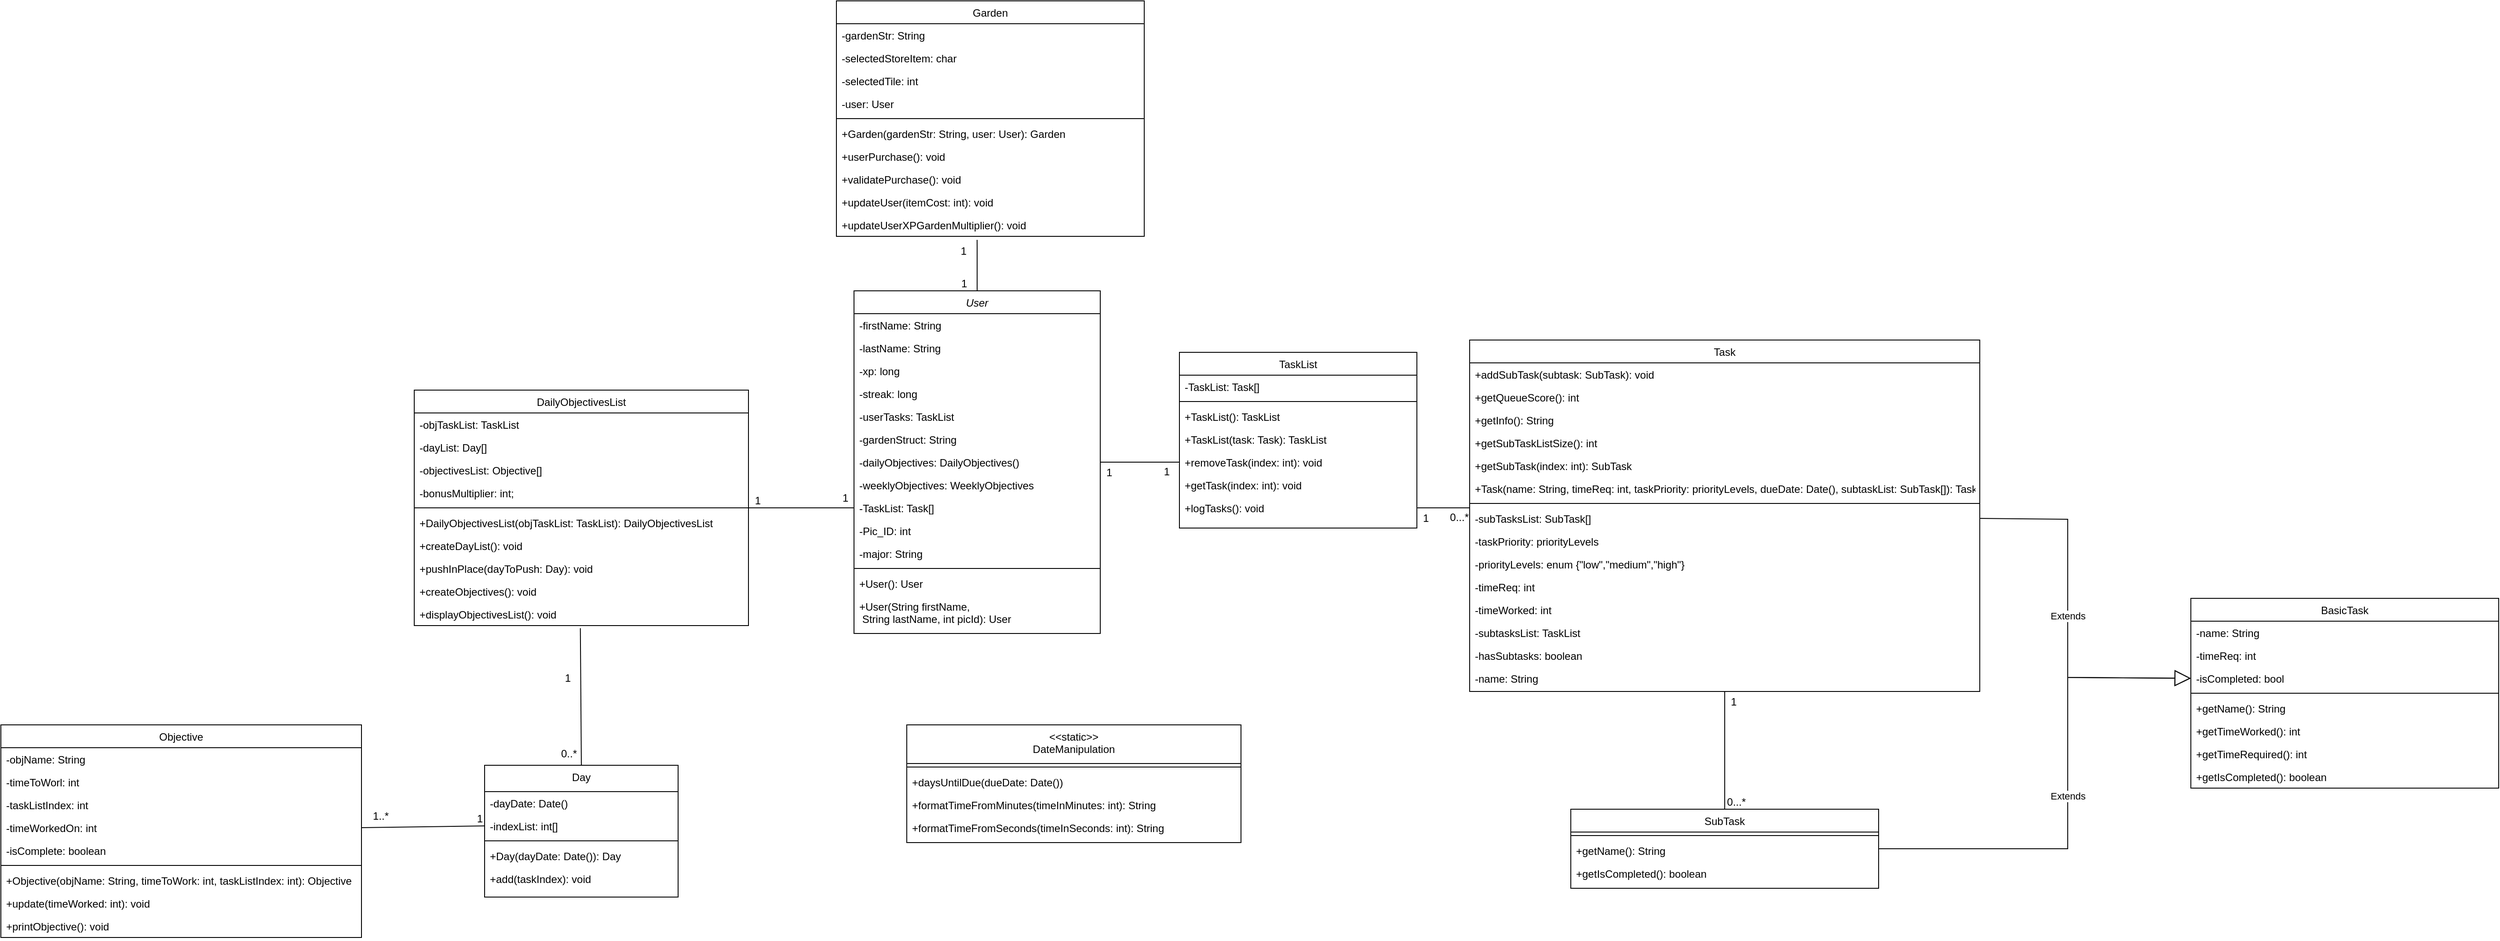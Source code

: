 <mxfile version="24.0.0" type="device">
  <diagram id="C5RBs43oDa-KdzZeNtuy" name="Page-1">
    <mxGraphModel dx="2634" dy="1180" grid="1" gridSize="10" guides="1" tooltips="1" connect="1" arrows="1" fold="1" page="0" pageScale="1" pageWidth="827" pageHeight="1169" math="0" shadow="0">
      <root>
        <mxCell id="WIyWlLk6GJQsqaUBKTNV-0" />
        <mxCell id="WIyWlLk6GJQsqaUBKTNV-1" parent="WIyWlLk6GJQsqaUBKTNV-0" />
        <mxCell id="zkfFHV4jXpPFQw0GAbJ--0" value="User" style="swimlane;fontStyle=2;align=center;verticalAlign=top;childLayout=stackLayout;horizontal=1;startSize=26;horizontalStack=0;resizeParent=1;resizeLast=0;collapsible=1;marginBottom=0;rounded=0;shadow=0;strokeWidth=1;" parent="WIyWlLk6GJQsqaUBKTNV-1" vertex="1">
          <mxGeometry x="150" y="20" width="280" height="390" as="geometry">
            <mxRectangle x="230" y="140" width="160" height="26" as="alternateBounds" />
          </mxGeometry>
        </mxCell>
        <mxCell id="zkfFHV4jXpPFQw0GAbJ--1" value="-firstName: String" style="text;align=left;verticalAlign=top;spacingLeft=4;spacingRight=4;overflow=hidden;rotatable=0;points=[[0,0.5],[1,0.5]];portConstraint=eastwest;" parent="zkfFHV4jXpPFQw0GAbJ--0" vertex="1">
          <mxGeometry y="26" width="280" height="26" as="geometry" />
        </mxCell>
        <mxCell id="Ait7-vDdtjPDSOxOyq5Q-1" style="edgeStyle=orthogonalEdgeStyle;rounded=0;orthogonalLoop=1;jettySize=auto;html=1;exitX=1;exitY=0.5;exitDx=0;exitDy=0;" parent="zkfFHV4jXpPFQw0GAbJ--0" edge="1">
          <mxGeometry relative="1" as="geometry">
            <mxPoint x="160" y="65" as="sourcePoint" />
            <mxPoint x="160" y="65" as="targetPoint" />
          </mxGeometry>
        </mxCell>
        <mxCell id="Ait7-vDdtjPDSOxOyq5Q-3" value="-lastName: String" style="text;align=left;verticalAlign=top;spacingLeft=4;spacingRight=4;overflow=hidden;rotatable=0;points=[[0,0.5],[1,0.5]];portConstraint=eastwest;" parent="zkfFHV4jXpPFQw0GAbJ--0" vertex="1">
          <mxGeometry y="52" width="280" height="26" as="geometry" />
        </mxCell>
        <mxCell id="Ait7-vDdtjPDSOxOyq5Q-2" value="-xp: long" style="text;align=left;verticalAlign=top;spacingLeft=4;spacingRight=4;overflow=hidden;rotatable=0;points=[[0,0.5],[1,0.5]];portConstraint=eastwest;" parent="zkfFHV4jXpPFQw0GAbJ--0" vertex="1">
          <mxGeometry y="78" width="280" height="26" as="geometry" />
        </mxCell>
        <mxCell id="C3vCpBQqvzBGAhVynjBl-0" value="-streak: long" style="text;align=left;verticalAlign=top;spacingLeft=4;spacingRight=4;overflow=hidden;rotatable=0;points=[[0,0.5],[1,0.5]];portConstraint=eastwest;" parent="zkfFHV4jXpPFQw0GAbJ--0" vertex="1">
          <mxGeometry y="104" width="280" height="26" as="geometry" />
        </mxCell>
        <mxCell id="Ait7-vDdtjPDSOxOyq5Q-4" value="-userTasks: TaskList" style="text;align=left;verticalAlign=top;spacingLeft=4;spacingRight=4;overflow=hidden;rotatable=0;points=[[0,0.5],[1,0.5]];portConstraint=eastwest;" parent="zkfFHV4jXpPFQw0GAbJ--0" vertex="1">
          <mxGeometry y="130" width="280" height="26" as="geometry" />
        </mxCell>
        <mxCell id="Ait7-vDdtjPDSOxOyq5Q-5" value="-gardenStruct: String" style="text;align=left;verticalAlign=top;spacingLeft=4;spacingRight=4;overflow=hidden;rotatable=0;points=[[0,0.5],[1,0.5]];portConstraint=eastwest;" parent="zkfFHV4jXpPFQw0GAbJ--0" vertex="1">
          <mxGeometry y="156" width="280" height="26" as="geometry" />
        </mxCell>
        <mxCell id="Ait7-vDdtjPDSOxOyq5Q-7" value="-dailyObjectives: DailyObjectives()" style="text;align=left;verticalAlign=top;spacingLeft=4;spacingRight=4;overflow=hidden;rotatable=0;points=[[0,0.5],[1,0.5]];portConstraint=eastwest;" parent="zkfFHV4jXpPFQw0GAbJ--0" vertex="1">
          <mxGeometry y="182" width="280" height="26" as="geometry" />
        </mxCell>
        <mxCell id="Ait7-vDdtjPDSOxOyq5Q-8" value="-weeklyObjectives: WeeklyObjectives" style="text;align=left;verticalAlign=top;spacingLeft=4;spacingRight=4;overflow=hidden;rotatable=0;points=[[0,0.5],[1,0.5]];portConstraint=eastwest;" parent="zkfFHV4jXpPFQw0GAbJ--0" vertex="1">
          <mxGeometry y="208" width="280" height="26" as="geometry" />
        </mxCell>
        <mxCell id="Ait7-vDdtjPDSOxOyq5Q-41" value="-TaskList: Task[]" style="text;align=left;verticalAlign=top;spacingLeft=4;spacingRight=4;overflow=hidden;rotatable=0;points=[[0,0.5],[1,0.5]];portConstraint=eastwest;rounded=0;shadow=0;html=0;" parent="zkfFHV4jXpPFQw0GAbJ--0" vertex="1">
          <mxGeometry y="234" width="280" height="26" as="geometry" />
        </mxCell>
        <mxCell id="C3vCpBQqvzBGAhVynjBl-1" value="-Pic_ID: int" style="text;align=left;verticalAlign=top;spacingLeft=4;spacingRight=4;overflow=hidden;rotatable=0;points=[[0,0.5],[1,0.5]];portConstraint=eastwest;" parent="zkfFHV4jXpPFQw0GAbJ--0" vertex="1">
          <mxGeometry y="260" width="280" height="26" as="geometry" />
        </mxCell>
        <mxCell id="hJcpjJ_fGHvMyjLJlIIc-46" value="-major: String" style="text;align=left;verticalAlign=top;spacingLeft=4;spacingRight=4;overflow=hidden;rotatable=0;points=[[0,0.5],[1,0.5]];portConstraint=eastwest;" parent="zkfFHV4jXpPFQw0GAbJ--0" vertex="1">
          <mxGeometry y="286" width="280" height="26" as="geometry" />
        </mxCell>
        <mxCell id="zkfFHV4jXpPFQw0GAbJ--4" value="" style="line;html=1;strokeWidth=1;align=left;verticalAlign=middle;spacingTop=-1;spacingLeft=3;spacingRight=3;rotatable=0;labelPosition=right;points=[];portConstraint=eastwest;" parent="zkfFHV4jXpPFQw0GAbJ--0" vertex="1">
          <mxGeometry y="312" width="280" height="8" as="geometry" />
        </mxCell>
        <mxCell id="Ait7-vDdtjPDSOxOyq5Q-12" value="+User(): User" style="text;align=left;verticalAlign=top;spacingLeft=4;spacingRight=4;overflow=hidden;rotatable=0;points=[[0,0.5],[1,0.5]];portConstraint=eastwest;" parent="zkfFHV4jXpPFQw0GAbJ--0" vertex="1">
          <mxGeometry y="320" width="280" height="26" as="geometry" />
        </mxCell>
        <mxCell id="YVFFXtC8Z3cBLg9flGzX-17" value="+User(String firstName,&#xa; String lastName, int picId): User" style="text;align=left;verticalAlign=top;spacingLeft=4;spacingRight=4;overflow=hidden;rotatable=0;points=[[0,0.5],[1,0.5]];portConstraint=eastwest;" parent="zkfFHV4jXpPFQw0GAbJ--0" vertex="1">
          <mxGeometry y="346" width="280" height="44" as="geometry" />
        </mxCell>
        <mxCell id="zkfFHV4jXpPFQw0GAbJ--6" value="BasicTask" style="swimlane;fontStyle=0;align=center;verticalAlign=top;childLayout=stackLayout;horizontal=1;startSize=26;horizontalStack=0;resizeParent=1;resizeLast=0;collapsible=1;marginBottom=0;rounded=0;shadow=0;strokeWidth=1;" parent="WIyWlLk6GJQsqaUBKTNV-1" vertex="1">
          <mxGeometry x="1670" y="370" width="350" height="216" as="geometry">
            <mxRectangle x="130" y="380" width="160" height="26" as="alternateBounds" />
          </mxGeometry>
        </mxCell>
        <mxCell id="zkfFHV4jXpPFQw0GAbJ--7" value="-name: String" style="text;align=left;verticalAlign=top;spacingLeft=4;spacingRight=4;overflow=hidden;rotatable=0;points=[[0,0.5],[1,0.5]];portConstraint=eastwest;" parent="zkfFHV4jXpPFQw0GAbJ--6" vertex="1">
          <mxGeometry y="26" width="350" height="26" as="geometry" />
        </mxCell>
        <mxCell id="Ait7-vDdtjPDSOxOyq5Q-15" value="-timeReq: int" style="text;align=left;verticalAlign=top;spacingLeft=4;spacingRight=4;overflow=hidden;rotatable=0;points=[[0,0.5],[1,0.5]];portConstraint=eastwest;" parent="zkfFHV4jXpPFQw0GAbJ--6" vertex="1">
          <mxGeometry y="52" width="350" height="26" as="geometry" />
        </mxCell>
        <mxCell id="Ait7-vDdtjPDSOxOyq5Q-32" value="-isCompleted: bool" style="text;align=left;verticalAlign=top;spacingLeft=4;spacingRight=4;overflow=hidden;rotatable=0;points=[[0,0.5],[1,0.5]];portConstraint=eastwest;" parent="zkfFHV4jXpPFQw0GAbJ--6" vertex="1">
          <mxGeometry y="78" width="350" height="26" as="geometry" />
        </mxCell>
        <mxCell id="zkfFHV4jXpPFQw0GAbJ--9" value="" style="line;html=1;strokeWidth=1;align=left;verticalAlign=middle;spacingTop=-1;spacingLeft=3;spacingRight=3;rotatable=0;labelPosition=right;points=[];portConstraint=eastwest;" parent="zkfFHV4jXpPFQw0GAbJ--6" vertex="1">
          <mxGeometry y="104" width="350" height="8" as="geometry" />
        </mxCell>
        <mxCell id="Ait7-vDdtjPDSOxOyq5Q-33" value="+getName(): String" style="text;align=left;verticalAlign=top;spacingLeft=4;spacingRight=4;overflow=hidden;rotatable=0;points=[[0,0.5],[1,0.5]];portConstraint=eastwest;" parent="zkfFHV4jXpPFQw0GAbJ--6" vertex="1">
          <mxGeometry y="112" width="350" height="26" as="geometry" />
        </mxCell>
        <mxCell id="MwernL8HgeCR46YI8Lrl-2" value="+getTimeWorked(): int" style="text;align=left;verticalAlign=top;spacingLeft=4;spacingRight=4;overflow=hidden;rotatable=0;points=[[0,0.5],[1,0.5]];portConstraint=eastwest;" parent="zkfFHV4jXpPFQw0GAbJ--6" vertex="1">
          <mxGeometry y="138" width="350" height="26" as="geometry" />
        </mxCell>
        <mxCell id="YsbC0YVXDWHpj4dUOPJS-13" value="+getTimeRequired(): int" style="text;align=left;verticalAlign=top;spacingLeft=4;spacingRight=4;overflow=hidden;rotatable=0;points=[[0,0.5],[1,0.5]];portConstraint=eastwest;" parent="zkfFHV4jXpPFQw0GAbJ--6" vertex="1">
          <mxGeometry y="164" width="350" height="26" as="geometry" />
        </mxCell>
        <mxCell id="JmXwxItgRHhsriWNvllp-20" value="+getIsCompleted(): boolean" style="text;align=left;verticalAlign=top;spacingLeft=4;spacingRight=4;overflow=hidden;rotatable=0;points=[[0,0.5],[1,0.5]];portConstraint=eastwest;" vertex="1" parent="zkfFHV4jXpPFQw0GAbJ--6">
          <mxGeometry y="190" width="350" height="26" as="geometry" />
        </mxCell>
        <mxCell id="zkfFHV4jXpPFQw0GAbJ--17" value="TaskList" style="swimlane;fontStyle=0;align=center;verticalAlign=top;childLayout=stackLayout;horizontal=1;startSize=26;horizontalStack=0;resizeParent=1;resizeLast=0;collapsible=1;marginBottom=0;rounded=0;shadow=0;strokeWidth=1;" parent="WIyWlLk6GJQsqaUBKTNV-1" vertex="1">
          <mxGeometry x="520" y="90" width="270" height="200" as="geometry">
            <mxRectangle x="550" y="140" width="160" height="26" as="alternateBounds" />
          </mxGeometry>
        </mxCell>
        <mxCell id="zkfFHV4jXpPFQw0GAbJ--20" value="-TaskList: Task[]" style="text;align=left;verticalAlign=top;spacingLeft=4;spacingRight=4;overflow=hidden;rotatable=0;points=[[0,0.5],[1,0.5]];portConstraint=eastwest;rounded=0;shadow=0;html=0;" parent="zkfFHV4jXpPFQw0GAbJ--17" vertex="1">
          <mxGeometry y="26" width="270" height="26" as="geometry" />
        </mxCell>
        <mxCell id="zkfFHV4jXpPFQw0GAbJ--23" value="" style="line;html=1;strokeWidth=1;align=left;verticalAlign=middle;spacingTop=-1;spacingLeft=3;spacingRight=3;rotatable=0;labelPosition=right;points=[];portConstraint=eastwest;" parent="zkfFHV4jXpPFQw0GAbJ--17" vertex="1">
          <mxGeometry y="52" width="270" height="8" as="geometry" />
        </mxCell>
        <mxCell id="Ait7-vDdtjPDSOxOyq5Q-19" value="+TaskList(): TaskList" style="text;align=left;verticalAlign=top;spacingLeft=4;spacingRight=4;overflow=hidden;rotatable=0;points=[[0,0.5],[1,0.5]];portConstraint=eastwest;" parent="zkfFHV4jXpPFQw0GAbJ--17" vertex="1">
          <mxGeometry y="60" width="270" height="26" as="geometry" />
        </mxCell>
        <mxCell id="Ait7-vDdtjPDSOxOyq5Q-26" value="+TaskList(task: Task): TaskList" style="text;align=left;verticalAlign=top;spacingLeft=4;spacingRight=4;overflow=hidden;rotatable=0;points=[[0,0.5],[1,0.5]];portConstraint=eastwest;" parent="zkfFHV4jXpPFQw0GAbJ--17" vertex="1">
          <mxGeometry y="86" width="270" height="26" as="geometry" />
        </mxCell>
        <mxCell id="Ait7-vDdtjPDSOxOyq5Q-20" value="+removeTask(index: int): void" style="text;align=left;verticalAlign=top;spacingLeft=4;spacingRight=4;overflow=hidden;rotatable=0;points=[[0,0.5],[1,0.5]];portConstraint=eastwest;" parent="zkfFHV4jXpPFQw0GAbJ--17" vertex="1">
          <mxGeometry y="112" width="270" height="26" as="geometry" />
        </mxCell>
        <mxCell id="JmXwxItgRHhsriWNvllp-24" value="+getTask(index: int): void" style="text;align=left;verticalAlign=top;spacingLeft=4;spacingRight=4;overflow=hidden;rotatable=0;points=[[0,0.5],[1,0.5]];portConstraint=eastwest;" vertex="1" parent="zkfFHV4jXpPFQw0GAbJ--17">
          <mxGeometry y="138" width="270" height="26" as="geometry" />
        </mxCell>
        <mxCell id="Ait7-vDdtjPDSOxOyq5Q-21" value="+logTasks(): void" style="text;align=left;verticalAlign=top;spacingLeft=4;spacingRight=4;overflow=hidden;rotatable=0;points=[[0,0.5],[1,0.5]];portConstraint=eastwest;" parent="zkfFHV4jXpPFQw0GAbJ--17" vertex="1">
          <mxGeometry y="164" width="270" height="26" as="geometry" />
        </mxCell>
        <mxCell id="ALS_S0XjJy4cKC-Rlqwt-0" value="Task" style="swimlane;fontStyle=0;align=center;verticalAlign=top;childLayout=stackLayout;horizontal=1;startSize=26;horizontalStack=0;resizeParent=1;resizeLast=0;collapsible=1;marginBottom=0;rounded=0;shadow=0;strokeWidth=1;" parent="WIyWlLk6GJQsqaUBKTNV-1" vertex="1">
          <mxGeometry x="850" y="76" width="580" height="400" as="geometry">
            <mxRectangle x="130" y="380" width="160" height="26" as="alternateBounds" />
          </mxGeometry>
        </mxCell>
        <mxCell id="YsbC0YVXDWHpj4dUOPJS-16" value="+addSubTask(subtask: SubTask): void" style="text;align=left;verticalAlign=top;spacingLeft=4;spacingRight=4;overflow=hidden;rotatable=0;points=[[0,0.5],[1,0.5]];portConstraint=eastwest;" parent="ALS_S0XjJy4cKC-Rlqwt-0" vertex="1">
          <mxGeometry y="26" width="580" height="26" as="geometry" />
        </mxCell>
        <mxCell id="YsbC0YVXDWHpj4dUOPJS-15" value="+getQueueScore(): int" style="text;align=left;verticalAlign=top;spacingLeft=4;spacingRight=4;overflow=hidden;rotatable=0;points=[[0,0.5],[1,0.5]];portConstraint=eastwest;" parent="ALS_S0XjJy4cKC-Rlqwt-0" vertex="1">
          <mxGeometry y="52" width="580" height="26" as="geometry" />
        </mxCell>
        <mxCell id="YsbC0YVXDWHpj4dUOPJS-14" value="+getInfo(): String" style="text;align=left;verticalAlign=top;spacingLeft=4;spacingRight=4;overflow=hidden;rotatable=0;points=[[0,0.5],[1,0.5]];portConstraint=eastwest;" parent="ALS_S0XjJy4cKC-Rlqwt-0" vertex="1">
          <mxGeometry y="78" width="580" height="26" as="geometry" />
        </mxCell>
        <mxCell id="ALS_S0XjJy4cKC-Rlqwt-14" value="+getSubTaskListSize(): int" style="text;align=left;verticalAlign=top;spacingLeft=4;spacingRight=4;overflow=hidden;rotatable=0;points=[[0,0.5],[1,0.5]];portConstraint=eastwest;" parent="ALS_S0XjJy4cKC-Rlqwt-0" vertex="1">
          <mxGeometry y="104" width="580" height="26" as="geometry" />
        </mxCell>
        <mxCell id="ALS_S0XjJy4cKC-Rlqwt-13" value="+getSubTask(index: int): SubTask" style="text;align=left;verticalAlign=top;spacingLeft=4;spacingRight=4;overflow=hidden;rotatable=0;points=[[0,0.5],[1,0.5]];portConstraint=eastwest;" parent="ALS_S0XjJy4cKC-Rlqwt-0" vertex="1">
          <mxGeometry y="130" width="580" height="26" as="geometry" />
        </mxCell>
        <mxCell id="JmXwxItgRHhsriWNvllp-22" value="+Task(name: String, timeReq: int, taskPriority: priorityLevels, dueDate: Date(), subtaskList: SubTask[]): Task&#xa;" style="text;align=left;verticalAlign=top;spacingLeft=4;spacingRight=4;overflow=hidden;rotatable=0;points=[[0,0.5],[1,0.5]];portConstraint=eastwest;" vertex="1" parent="ALS_S0XjJy4cKC-Rlqwt-0">
          <mxGeometry y="156" width="580" height="26" as="geometry" />
        </mxCell>
        <mxCell id="ALS_S0XjJy4cKC-Rlqwt-11" value="" style="line;html=1;strokeWidth=1;align=left;verticalAlign=middle;spacingTop=-1;spacingLeft=3;spacingRight=3;rotatable=0;labelPosition=right;points=[];portConstraint=eastwest;" parent="ALS_S0XjJy4cKC-Rlqwt-0" vertex="1">
          <mxGeometry y="182" width="580" height="8" as="geometry" />
        </mxCell>
        <mxCell id="ALS_S0XjJy4cKC-Rlqwt-10" value="-subTasksList: SubTask[]" style="text;align=left;verticalAlign=top;spacingLeft=4;spacingRight=4;overflow=hidden;rotatable=0;points=[[0,0.5],[1,0.5]];portConstraint=eastwest;" parent="ALS_S0XjJy4cKC-Rlqwt-0" vertex="1">
          <mxGeometry y="190" width="580" height="26" as="geometry" />
        </mxCell>
        <mxCell id="ALS_S0XjJy4cKC-Rlqwt-7" value="-taskPriority: priorityLevels" style="text;align=left;verticalAlign=top;spacingLeft=4;spacingRight=4;overflow=hidden;rotatable=0;points=[[0,0.5],[1,0.5]];portConstraint=eastwest;" parent="ALS_S0XjJy4cKC-Rlqwt-0" vertex="1">
          <mxGeometry y="216" width="580" height="26" as="geometry" />
        </mxCell>
        <mxCell id="ALS_S0XjJy4cKC-Rlqwt-6" value="-priorityLevels: enum {&quot;low&quot;,&quot;medium&quot;,&quot;high&quot;}" style="text;align=left;verticalAlign=top;spacingLeft=4;spacingRight=4;overflow=hidden;rotatable=0;points=[[0,0.5],[1,0.5]];portConstraint=eastwest;" parent="ALS_S0XjJy4cKC-Rlqwt-0" vertex="1">
          <mxGeometry y="242" width="580" height="26" as="geometry" />
        </mxCell>
        <mxCell id="hJcpjJ_fGHvMyjLJlIIc-43" value="-timeReq: int" style="text;align=left;verticalAlign=top;spacingLeft=4;spacingRight=4;overflow=hidden;rotatable=0;points=[[0,0.5],[1,0.5]];portConstraint=eastwest;" parent="ALS_S0XjJy4cKC-Rlqwt-0" vertex="1">
          <mxGeometry y="268" width="580" height="26" as="geometry" />
        </mxCell>
        <mxCell id="ALS_S0XjJy4cKC-Rlqwt-5" value="-timeWorked: int" style="text;align=left;verticalAlign=top;spacingLeft=4;spacingRight=4;overflow=hidden;rotatable=0;points=[[0,0.5],[1,0.5]];portConstraint=eastwest;" parent="ALS_S0XjJy4cKC-Rlqwt-0" vertex="1">
          <mxGeometry y="294" width="580" height="26" as="geometry" />
        </mxCell>
        <mxCell id="ALS_S0XjJy4cKC-Rlqwt-3" value="-subtasksList: TaskList" style="text;align=left;verticalAlign=top;spacingLeft=4;spacingRight=4;overflow=hidden;rotatable=0;points=[[0,0.5],[1,0.5]];portConstraint=eastwest;" parent="ALS_S0XjJy4cKC-Rlqwt-0" vertex="1">
          <mxGeometry y="320" width="580" height="26" as="geometry" />
        </mxCell>
        <mxCell id="JmXwxItgRHhsriWNvllp-21" value="-hasSubtasks: boolean" style="text;align=left;verticalAlign=top;spacingLeft=4;spacingRight=4;overflow=hidden;rotatable=0;points=[[0,0.5],[1,0.5]];portConstraint=eastwest;rounded=0;shadow=0;html=0;" vertex="1" parent="ALS_S0XjJy4cKC-Rlqwt-0">
          <mxGeometry y="346" width="580" height="26" as="geometry" />
        </mxCell>
        <mxCell id="ALS_S0XjJy4cKC-Rlqwt-2" value="-name: String" style="text;align=left;verticalAlign=top;spacingLeft=4;spacingRight=4;overflow=hidden;rotatable=0;points=[[0,0.5],[1,0.5]];portConstraint=eastwest;rounded=0;shadow=0;html=0;" parent="ALS_S0XjJy4cKC-Rlqwt-0" vertex="1">
          <mxGeometry y="372" width="580" height="26" as="geometry" />
        </mxCell>
        <mxCell id="ALS_S0XjJy4cKC-Rlqwt-18" value="Extends" style="endArrow=block;endSize=16;endFill=0;html=1;rounded=0;entryX=0;entryY=0.5;entryDx=0;entryDy=0;exitX=1;exitY=0.5;exitDx=0;exitDy=0;" parent="WIyWlLk6GJQsqaUBKTNV-1" target="Ait7-vDdtjPDSOxOyq5Q-32" edge="1" source="ALS_S0XjJy4cKC-Rlqwt-10">
          <mxGeometry width="160" relative="1" as="geometry">
            <mxPoint x="1200" y="275" as="sourcePoint" />
            <mxPoint x="1480" y="140" as="targetPoint" />
            <Array as="points">
              <mxPoint x="1530" y="280" />
              <mxPoint x="1530" y="350" />
              <mxPoint x="1530" y="460" />
            </Array>
          </mxGeometry>
        </mxCell>
        <mxCell id="ALS_S0XjJy4cKC-Rlqwt-39" value="Garden" style="swimlane;fontStyle=0;align=center;verticalAlign=top;childLayout=stackLayout;horizontal=1;startSize=26;horizontalStack=0;resizeParent=1;resizeLast=0;collapsible=1;marginBottom=0;rounded=0;shadow=0;strokeWidth=1;" parent="WIyWlLk6GJQsqaUBKTNV-1" vertex="1">
          <mxGeometry x="130" y="-310" width="350" height="268" as="geometry">
            <mxRectangle x="130" y="380" width="160" height="26" as="alternateBounds" />
          </mxGeometry>
        </mxCell>
        <mxCell id="YsbC0YVXDWHpj4dUOPJS-5" value="-gardenStr: String" style="text;align=left;verticalAlign=top;spacingLeft=4;spacingRight=4;overflow=hidden;rotatable=0;points=[[0,0.5],[1,0.5]];portConstraint=eastwest;" parent="ALS_S0XjJy4cKC-Rlqwt-39" vertex="1">
          <mxGeometry y="26" width="350" height="26" as="geometry" />
        </mxCell>
        <mxCell id="YsbC0YVXDWHpj4dUOPJS-6" value="-selectedStoreItem: char" style="text;align=left;verticalAlign=top;spacingLeft=4;spacingRight=4;overflow=hidden;rotatable=0;points=[[0,0.5],[1,0.5]];portConstraint=eastwest;" parent="ALS_S0XjJy4cKC-Rlqwt-39" vertex="1">
          <mxGeometry y="52" width="350" height="26" as="geometry" />
        </mxCell>
        <mxCell id="JmXwxItgRHhsriWNvllp-0" value="-selectedTile: int" style="text;align=left;verticalAlign=top;spacingLeft=4;spacingRight=4;overflow=hidden;rotatable=0;points=[[0,0.5],[1,0.5]];portConstraint=eastwest;" vertex="1" parent="ALS_S0XjJy4cKC-Rlqwt-39">
          <mxGeometry y="78" width="350" height="26" as="geometry" />
        </mxCell>
        <mxCell id="JmXwxItgRHhsriWNvllp-1" value="-user: User" style="text;align=left;verticalAlign=top;spacingLeft=4;spacingRight=4;overflow=hidden;rotatable=0;points=[[0,0.5],[1,0.5]];portConstraint=eastwest;" vertex="1" parent="ALS_S0XjJy4cKC-Rlqwt-39">
          <mxGeometry y="104" width="350" height="26" as="geometry" />
        </mxCell>
        <mxCell id="ALS_S0XjJy4cKC-Rlqwt-41" value="" style="line;html=1;strokeWidth=1;align=left;verticalAlign=middle;spacingTop=-1;spacingLeft=3;spacingRight=3;rotatable=0;labelPosition=right;points=[];portConstraint=eastwest;" parent="ALS_S0XjJy4cKC-Rlqwt-39" vertex="1">
          <mxGeometry y="130" width="350" height="8" as="geometry" />
        </mxCell>
        <mxCell id="JmXwxItgRHhsriWNvllp-3" value="+Garden(gardenStr: String, user: User): Garden" style="text;align=left;verticalAlign=top;spacingLeft=4;spacingRight=4;overflow=hidden;rotatable=0;points=[[0,0.5],[1,0.5]];portConstraint=eastwest;" vertex="1" parent="ALS_S0XjJy4cKC-Rlqwt-39">
          <mxGeometry y="138" width="350" height="26" as="geometry" />
        </mxCell>
        <mxCell id="qvWdkY6mnUUvZYQ-Pai6-36" value="+userPurchase(): void" style="text;align=left;verticalAlign=top;spacingLeft=4;spacingRight=4;overflow=hidden;rotatable=0;points=[[0,0.5],[1,0.5]];portConstraint=eastwest;" parent="ALS_S0XjJy4cKC-Rlqwt-39" vertex="1">
          <mxGeometry y="164" width="350" height="26" as="geometry" />
        </mxCell>
        <mxCell id="YsbC0YVXDWHpj4dUOPJS-9" value="+validatePurchase(): void" style="text;align=left;verticalAlign=top;spacingLeft=4;spacingRight=4;overflow=hidden;rotatable=0;points=[[0,0.5],[1,0.5]];portConstraint=eastwest;" parent="ALS_S0XjJy4cKC-Rlqwt-39" vertex="1">
          <mxGeometry y="190" width="350" height="26" as="geometry" />
        </mxCell>
        <mxCell id="YsbC0YVXDWHpj4dUOPJS-11" value="+updateUser(itemCost: int): void" style="text;align=left;verticalAlign=top;spacingLeft=4;spacingRight=4;overflow=hidden;rotatable=0;points=[[0,0.5],[1,0.5]];portConstraint=eastwest;" parent="ALS_S0XjJy4cKC-Rlqwt-39" vertex="1">
          <mxGeometry y="216" width="350" height="26" as="geometry" />
        </mxCell>
        <mxCell id="JmXwxItgRHhsriWNvllp-2" value="+updateUserXPGardenMultiplier(): void" style="text;align=left;verticalAlign=top;spacingLeft=4;spacingRight=4;overflow=hidden;rotatable=0;points=[[0,0.5],[1,0.5]];portConstraint=eastwest;" vertex="1" parent="ALS_S0XjJy4cKC-Rlqwt-39">
          <mxGeometry y="242" width="350" height="26" as="geometry" />
        </mxCell>
        <mxCell id="MwernL8HgeCR46YI8Lrl-3" value="SubTask" style="swimlane;fontStyle=0;align=center;verticalAlign=top;childLayout=stackLayout;horizontal=1;startSize=26;horizontalStack=0;resizeParent=1;resizeLast=0;collapsible=1;marginBottom=0;rounded=0;shadow=0;strokeWidth=1;" parent="WIyWlLk6GJQsqaUBKTNV-1" vertex="1">
          <mxGeometry x="965" y="610" width="350" height="90" as="geometry">
            <mxRectangle x="130" y="380" width="160" height="26" as="alternateBounds" />
          </mxGeometry>
        </mxCell>
        <mxCell id="MwernL8HgeCR46YI8Lrl-7" value="" style="line;html=1;strokeWidth=1;align=left;verticalAlign=middle;spacingTop=-1;spacingLeft=3;spacingRight=3;rotatable=0;labelPosition=right;points=[];portConstraint=eastwest;" parent="MwernL8HgeCR46YI8Lrl-3" vertex="1">
          <mxGeometry y="26" width="350" height="8" as="geometry" />
        </mxCell>
        <mxCell id="qvWdkY6mnUUvZYQ-Pai6-31" value="+getName(): String" style="text;align=left;verticalAlign=top;spacingLeft=4;spacingRight=4;overflow=hidden;rotatable=0;points=[[0,0.5],[1,0.5]];portConstraint=eastwest;" parent="MwernL8HgeCR46YI8Lrl-3" vertex="1">
          <mxGeometry y="34" width="350" height="26" as="geometry" />
        </mxCell>
        <mxCell id="JmXwxItgRHhsriWNvllp-23" value="+getIsCompleted(): boolean" style="text;align=left;verticalAlign=top;spacingLeft=4;spacingRight=4;overflow=hidden;rotatable=0;points=[[0,0.5],[1,0.5]];portConstraint=eastwest;" vertex="1" parent="MwernL8HgeCR46YI8Lrl-3">
          <mxGeometry y="60" width="350" height="26" as="geometry" />
        </mxCell>
        <mxCell id="MwernL8HgeCR46YI8Lrl-10" value="Extends" style="endArrow=block;endSize=16;endFill=0;html=1;rounded=0;exitX=1;exitY=0.5;exitDx=0;exitDy=0;entryX=0;entryY=0.5;entryDx=0;entryDy=0;" parent="WIyWlLk6GJQsqaUBKTNV-1" source="MwernL8HgeCR46YI8Lrl-3" target="Ait7-vDdtjPDSOxOyq5Q-32" edge="1">
          <mxGeometry width="160" relative="1" as="geometry">
            <mxPoint x="1515" y="205" as="sourcePoint" />
            <mxPoint x="1310" y="150" as="targetPoint" />
            <Array as="points">
              <mxPoint x="1530" y="655" />
              <mxPoint x="1530" y="460" />
            </Array>
          </mxGeometry>
        </mxCell>
        <mxCell id="qvWdkY6mnUUvZYQ-Pai6-0" value="" style="endArrow=none;html=1;rounded=0;exitX=0.5;exitY=0;exitDx=0;exitDy=0;entryX=0.457;entryY=1.154;entryDx=0;entryDy=0;entryPerimeter=0;" parent="WIyWlLk6GJQsqaUBKTNV-1" source="zkfFHV4jXpPFQw0GAbJ--0" edge="1" target="JmXwxItgRHhsriWNvllp-2">
          <mxGeometry relative="1" as="geometry">
            <mxPoint x="-324" y="-556" as="sourcePoint" />
            <mxPoint x="655" y="-50" as="targetPoint" />
            <Array as="points">
              <mxPoint x="290" y="-30" />
            </Array>
          </mxGeometry>
        </mxCell>
        <mxCell id="qvWdkY6mnUUvZYQ-Pai6-1" value="1" style="resizable=0;html=1;whiteSpace=wrap;align=left;verticalAlign=bottom;" parent="qvWdkY6mnUUvZYQ-Pai6-0" connectable="0" vertex="1">
          <mxGeometry x="-1" relative="1" as="geometry">
            <mxPoint x="-20" as="offset" />
          </mxGeometry>
        </mxCell>
        <mxCell id="qvWdkY6mnUUvZYQ-Pai6-2" value="1" style="resizable=0;html=1;whiteSpace=wrap;align=right;verticalAlign=bottom;" parent="qvWdkY6mnUUvZYQ-Pai6-0" connectable="0" vertex="1">
          <mxGeometry x="1" relative="1" as="geometry">
            <mxPoint x="-10" y="21" as="offset" />
          </mxGeometry>
        </mxCell>
        <mxCell id="qvWdkY6mnUUvZYQ-Pai6-12" value="" style="endArrow=none;html=1;rounded=0;entryX=0;entryY=0.5;entryDx=0;entryDy=0;exitX=1;exitY=0.5;exitDx=0;exitDy=0;" parent="WIyWlLk6GJQsqaUBKTNV-1" target="Ait7-vDdtjPDSOxOyq5Q-20" edge="1" source="Ait7-vDdtjPDSOxOyq5Q-7">
          <mxGeometry relative="1" as="geometry">
            <mxPoint x="440" y="297" as="sourcePoint" />
            <mxPoint x="500" y="356" as="targetPoint" />
          </mxGeometry>
        </mxCell>
        <mxCell id="qvWdkY6mnUUvZYQ-Pai6-13" value="1" style="resizable=0;html=1;whiteSpace=wrap;align=left;verticalAlign=bottom;" parent="qvWdkY6mnUUvZYQ-Pai6-12" connectable="0" vertex="1">
          <mxGeometry x="-1" relative="1" as="geometry">
            <mxPoint x="5" y="20" as="offset" />
          </mxGeometry>
        </mxCell>
        <mxCell id="qvWdkY6mnUUvZYQ-Pai6-14" value="1" style="resizable=0;html=1;whiteSpace=wrap;align=right;verticalAlign=bottom;" parent="qvWdkY6mnUUvZYQ-Pai6-12" connectable="0" vertex="1">
          <mxGeometry x="1" relative="1" as="geometry">
            <mxPoint x="-10" y="19" as="offset" />
          </mxGeometry>
        </mxCell>
        <mxCell id="qvWdkY6mnUUvZYQ-Pai6-19" value="" style="endArrow=none;html=1;rounded=0;entryX=0.5;entryY=0;entryDx=0;entryDy=0;exitX=0.5;exitY=1;exitDx=0;exitDy=0;" parent="WIyWlLk6GJQsqaUBKTNV-1" source="ALS_S0XjJy4cKC-Rlqwt-0" target="MwernL8HgeCR46YI8Lrl-3" edge="1">
          <mxGeometry relative="1" as="geometry">
            <mxPoint x="1130" y="500" as="sourcePoint" />
            <mxPoint x="1010" y="478" as="targetPoint" />
          </mxGeometry>
        </mxCell>
        <mxCell id="qvWdkY6mnUUvZYQ-Pai6-20" value="1" style="resizable=0;html=1;whiteSpace=wrap;align=left;verticalAlign=bottom;" parent="qvWdkY6mnUUvZYQ-Pai6-19" connectable="0" vertex="1">
          <mxGeometry x="-1" relative="1" as="geometry">
            <mxPoint x="5" y="20" as="offset" />
          </mxGeometry>
        </mxCell>
        <mxCell id="qvWdkY6mnUUvZYQ-Pai6-21" value="0...*" style="resizable=0;html=1;whiteSpace=wrap;align=right;verticalAlign=bottom;" parent="qvWdkY6mnUUvZYQ-Pai6-19" connectable="0" vertex="1">
          <mxGeometry x="1" relative="1" as="geometry">
            <mxPoint x="25" as="offset" />
          </mxGeometry>
        </mxCell>
        <mxCell id="qvWdkY6mnUUvZYQ-Pai6-22" value="" style="endArrow=none;html=1;rounded=0;exitX=1;exitY=0.5;exitDx=0;exitDy=0;entryX=0;entryY=0.5;entryDx=0;entryDy=0;" parent="WIyWlLk6GJQsqaUBKTNV-1" source="Ait7-vDdtjPDSOxOyq5Q-21" edge="1">
          <mxGeometry relative="1" as="geometry">
            <mxPoint x="820" y="170" as="sourcePoint" />
            <mxPoint x="850" y="267" as="targetPoint" />
          </mxGeometry>
        </mxCell>
        <mxCell id="qvWdkY6mnUUvZYQ-Pai6-23" value="1" style="resizable=0;html=1;whiteSpace=wrap;align=left;verticalAlign=bottom;" parent="qvWdkY6mnUUvZYQ-Pai6-22" connectable="0" vertex="1">
          <mxGeometry x="-1" relative="1" as="geometry">
            <mxPoint x="5" y="20" as="offset" />
          </mxGeometry>
        </mxCell>
        <mxCell id="qvWdkY6mnUUvZYQ-Pai6-24" value="0...*" style="resizable=0;html=1;whiteSpace=wrap;align=right;verticalAlign=bottom;" parent="qvWdkY6mnUUvZYQ-Pai6-22" connectable="0" vertex="1">
          <mxGeometry x="1" relative="1" as="geometry">
            <mxPoint y="19" as="offset" />
          </mxGeometry>
        </mxCell>
        <mxCell id="YVFFXtC8Z3cBLg9flGzX-34" value="Day" style="swimlane;fontStyle=0;align=center;verticalAlign=top;childLayout=stackLayout;horizontal=1;startSize=30;horizontalStack=0;resizeParent=1;resizeLast=0;collapsible=1;marginBottom=0;rounded=0;shadow=0;strokeWidth=1;" parent="WIyWlLk6GJQsqaUBKTNV-1" vertex="1">
          <mxGeometry x="-270" y="560" width="220" height="150" as="geometry">
            <mxRectangle x="-270" y="560" width="160" height="26" as="alternateBounds" />
          </mxGeometry>
        </mxCell>
        <mxCell id="YVFFXtC8Z3cBLg9flGzX-36" value="-dayDate: Date()" style="text;align=left;verticalAlign=top;spacingLeft=4;spacingRight=4;overflow=hidden;rotatable=0;points=[[0,0.5],[1,0.5]];portConstraint=eastwest;" parent="YVFFXtC8Z3cBLg9flGzX-34" vertex="1">
          <mxGeometry y="30" width="220" height="26" as="geometry" />
        </mxCell>
        <mxCell id="YVFFXtC8Z3cBLg9flGzX-44" value="-indexList: int[]" style="text;align=left;verticalAlign=top;spacingLeft=4;spacingRight=4;overflow=hidden;rotatable=0;points=[[0,0.5],[1,0.5]];portConstraint=eastwest;" parent="YVFFXtC8Z3cBLg9flGzX-34" vertex="1">
          <mxGeometry y="56" width="220" height="26" as="geometry" />
        </mxCell>
        <mxCell id="YVFFXtC8Z3cBLg9flGzX-35" value="" style="line;html=1;strokeWidth=1;align=left;verticalAlign=middle;spacingTop=-1;spacingLeft=3;spacingRight=3;rotatable=0;labelPosition=right;points=[];portConstraint=eastwest;" parent="YVFFXtC8Z3cBLg9flGzX-34" vertex="1">
          <mxGeometry y="82" width="220" height="8" as="geometry" />
        </mxCell>
        <mxCell id="JmXwxItgRHhsriWNvllp-12" value="+Day(dayDate: Date()): Day" style="text;align=left;verticalAlign=top;spacingLeft=4;spacingRight=4;overflow=hidden;rotatable=0;points=[[0,0.5],[1,0.5]];portConstraint=eastwest;" vertex="1" parent="YVFFXtC8Z3cBLg9flGzX-34">
          <mxGeometry y="90" width="220" height="26" as="geometry" />
        </mxCell>
        <mxCell id="hJcpjJ_fGHvMyjLJlIIc-42" value="+add(taskIndex): void" style="text;align=left;verticalAlign=top;spacingLeft=4;spacingRight=4;overflow=hidden;rotatable=0;points=[[0,0.5],[1,0.5]];portConstraint=eastwest;" parent="YVFFXtC8Z3cBLg9flGzX-34" vertex="1">
          <mxGeometry y="116" width="220" height="26" as="geometry" />
        </mxCell>
        <mxCell id="YVFFXtC8Z3cBLg9flGzX-47" value="0..*" style="resizable=0;html=1;whiteSpace=wrap;align=right;verticalAlign=bottom;" parent="WIyWlLk6GJQsqaUBKTNV-1" connectable="0" vertex="1">
          <mxGeometry x="-170.005" y="549.998" as="geometry">
            <mxPoint x="7" y="6" as="offset" />
          </mxGeometry>
        </mxCell>
        <mxCell id="YVFFXtC8Z3cBLg9flGzX-48" value="1" style="resizable=0;html=1;whiteSpace=wrap;align=right;verticalAlign=bottom;" parent="WIyWlLk6GJQsqaUBKTNV-1" connectable="0" vertex="1">
          <mxGeometry x="-170.005" y="469.998" as="geometry" />
        </mxCell>
        <mxCell id="YVFFXtC8Z3cBLg9flGzX-50" value="" style="endArrow=none;html=1;rounded=0;entryX=0.5;entryY=0;entryDx=0;entryDy=0;exitX=0.497;exitY=1.115;exitDx=0;exitDy=0;exitPerimeter=0;" parent="WIyWlLk6GJQsqaUBKTNV-1" target="YVFFXtC8Z3cBLg9flGzX-34" edge="1" source="JmXwxItgRHhsriWNvllp-10">
          <mxGeometry relative="1" as="geometry">
            <mxPoint x="-100" y="722" as="sourcePoint" />
            <mxPoint x="-240" y="832" as="targetPoint" />
          </mxGeometry>
        </mxCell>
        <mxCell id="YsbC0YVXDWHpj4dUOPJS-17" value="DailyObjectivesList" style="swimlane;fontStyle=0;align=center;verticalAlign=top;childLayout=stackLayout;horizontal=1;startSize=26;horizontalStack=0;resizeParent=1;resizeLast=0;collapsible=1;marginBottom=0;rounded=0;shadow=0;strokeWidth=1;" parent="WIyWlLk6GJQsqaUBKTNV-1" vertex="1">
          <mxGeometry x="-350" y="133" width="380" height="268" as="geometry">
            <mxRectangle x="340" y="380" width="170" height="26" as="alternateBounds" />
          </mxGeometry>
        </mxCell>
        <mxCell id="JmXwxItgRHhsriWNvllp-5" value="-objTaskList: TaskList" style="text;align=left;verticalAlign=top;spacingLeft=4;spacingRight=4;overflow=hidden;rotatable=0;points=[[0,0.5],[1,0.5]];portConstraint=eastwest;" vertex="1" parent="YsbC0YVXDWHpj4dUOPJS-17">
          <mxGeometry y="26" width="380" height="26" as="geometry" />
        </mxCell>
        <mxCell id="JmXwxItgRHhsriWNvllp-7" value="-dayList: Day[]&#xa;" style="text;align=left;verticalAlign=top;spacingLeft=4;spacingRight=4;overflow=hidden;rotatable=0;points=[[0,0.5],[1,0.5]];portConstraint=eastwest;" vertex="1" parent="YsbC0YVXDWHpj4dUOPJS-17">
          <mxGeometry y="52" width="380" height="26" as="geometry" />
        </mxCell>
        <mxCell id="JmXwxItgRHhsriWNvllp-6" value="-objectivesList: Objective[]" style="text;align=left;verticalAlign=top;spacingLeft=4;spacingRight=4;overflow=hidden;rotatable=0;points=[[0,0.5],[1,0.5]];portConstraint=eastwest;" vertex="1" parent="YsbC0YVXDWHpj4dUOPJS-17">
          <mxGeometry y="78" width="380" height="26" as="geometry" />
        </mxCell>
        <mxCell id="JmXwxItgRHhsriWNvllp-4" value="-bonusMultiplier: int;" style="text;align=left;verticalAlign=top;spacingLeft=4;spacingRight=4;overflow=hidden;rotatable=0;points=[[0,0.5],[1,0.5]];portConstraint=eastwest;" vertex="1" parent="YsbC0YVXDWHpj4dUOPJS-17">
          <mxGeometry y="104" width="380" height="26" as="geometry" />
        </mxCell>
        <mxCell id="YsbC0YVXDWHpj4dUOPJS-19" value="" style="line;html=1;strokeWidth=1;align=left;verticalAlign=middle;spacingTop=-1;spacingLeft=3;spacingRight=3;rotatable=0;labelPosition=right;points=[];portConstraint=eastwest;" parent="YsbC0YVXDWHpj4dUOPJS-17" vertex="1">
          <mxGeometry y="130" width="380" height="8" as="geometry" />
        </mxCell>
        <mxCell id="hJcpjJ_fGHvMyjLJlIIc-33" value="+DailyObjectivesList(objTaskList: TaskList): DailyObjectivesList" style="text;align=left;verticalAlign=top;spacingLeft=4;spacingRight=4;overflow=hidden;rotatable=0;points=[[0,0.5],[1,0.5]];portConstraint=eastwest;" parent="YsbC0YVXDWHpj4dUOPJS-17" vertex="1">
          <mxGeometry y="138" width="380" height="26" as="geometry" />
        </mxCell>
        <mxCell id="hJcpjJ_fGHvMyjLJlIIc-30" value="+createDayList(): void" style="text;align=left;verticalAlign=top;spacingLeft=4;spacingRight=4;overflow=hidden;rotatable=0;points=[[0,0.5],[1,0.5]];portConstraint=eastwest;" parent="YsbC0YVXDWHpj4dUOPJS-17" vertex="1">
          <mxGeometry y="164" width="380" height="26" as="geometry" />
        </mxCell>
        <mxCell id="JmXwxItgRHhsriWNvllp-8" value="+pushInPlace(dayToPush: Day): void" style="text;align=left;verticalAlign=top;spacingLeft=4;spacingRight=4;overflow=hidden;rotatable=0;points=[[0,0.5],[1,0.5]];portConstraint=eastwest;" vertex="1" parent="YsbC0YVXDWHpj4dUOPJS-17">
          <mxGeometry y="190" width="380" height="26" as="geometry" />
        </mxCell>
        <mxCell id="JmXwxItgRHhsriWNvllp-9" value="+createObjectives(): void" style="text;align=left;verticalAlign=top;spacingLeft=4;spacingRight=4;overflow=hidden;rotatable=0;points=[[0,0.5],[1,0.5]];portConstraint=eastwest;" vertex="1" parent="YsbC0YVXDWHpj4dUOPJS-17">
          <mxGeometry y="216" width="380" height="26" as="geometry" />
        </mxCell>
        <mxCell id="JmXwxItgRHhsriWNvllp-10" value="+displayObjectivesList(): void" style="text;align=left;verticalAlign=top;spacingLeft=4;spacingRight=4;overflow=hidden;rotatable=0;points=[[0,0.5],[1,0.5]];portConstraint=eastwest;" vertex="1" parent="YsbC0YVXDWHpj4dUOPJS-17">
          <mxGeometry y="242" width="380" height="26" as="geometry" />
        </mxCell>
        <mxCell id="YsbC0YVXDWHpj4dUOPJS-25" value="Objective" style="swimlane;fontStyle=0;align=center;verticalAlign=top;childLayout=stackLayout;horizontal=1;startSize=26;horizontalStack=0;resizeParent=1;resizeLast=0;collapsible=1;marginBottom=0;rounded=0;shadow=0;strokeWidth=1;" parent="WIyWlLk6GJQsqaUBKTNV-1" vertex="1">
          <mxGeometry x="-820" y="514" width="410" height="242" as="geometry">
            <mxRectangle x="340" y="380" width="170" height="26" as="alternateBounds" />
          </mxGeometry>
        </mxCell>
        <mxCell id="YsbC0YVXDWHpj4dUOPJS-26" value="-objName: String" style="text;align=left;verticalAlign=top;spacingLeft=4;spacingRight=4;overflow=hidden;rotatable=0;points=[[0,0.5],[1,0.5]];portConstraint=eastwest;" parent="YsbC0YVXDWHpj4dUOPJS-25" vertex="1">
          <mxGeometry y="26" width="410" height="26" as="geometry" />
        </mxCell>
        <mxCell id="hJcpjJ_fGHvMyjLJlIIc-39" value="-timeToWorl: int" style="text;align=left;verticalAlign=top;spacingLeft=4;spacingRight=4;overflow=hidden;rotatable=0;points=[[0,0.5],[1,0.5]];portConstraint=eastwest;" parent="YsbC0YVXDWHpj4dUOPJS-25" vertex="1">
          <mxGeometry y="52" width="410" height="26" as="geometry" />
        </mxCell>
        <mxCell id="YsbC0YVXDWHpj4dUOPJS-28" value="-taskListIndex: int" style="text;align=left;verticalAlign=top;spacingLeft=4;spacingRight=4;overflow=hidden;rotatable=0;points=[[0,0.5],[1,0.5]];portConstraint=eastwest;" parent="YsbC0YVXDWHpj4dUOPJS-25" vertex="1">
          <mxGeometry y="78" width="410" height="26" as="geometry" />
        </mxCell>
        <mxCell id="JmXwxItgRHhsriWNvllp-15" value="-timeWorkedOn: int" style="text;align=left;verticalAlign=top;spacingLeft=4;spacingRight=4;overflow=hidden;rotatable=0;points=[[0,0.5],[1,0.5]];portConstraint=eastwest;" vertex="1" parent="YsbC0YVXDWHpj4dUOPJS-25">
          <mxGeometry y="104" width="410" height="26" as="geometry" />
        </mxCell>
        <mxCell id="JmXwxItgRHhsriWNvllp-16" value="-isComplete: boolean" style="text;align=left;verticalAlign=top;spacingLeft=4;spacingRight=4;overflow=hidden;rotatable=0;points=[[0,0.5],[1,0.5]];portConstraint=eastwest;" vertex="1" parent="YsbC0YVXDWHpj4dUOPJS-25">
          <mxGeometry y="130" width="410" height="26" as="geometry" />
        </mxCell>
        <mxCell id="YsbC0YVXDWHpj4dUOPJS-27" value="" style="line;html=1;strokeWidth=1;align=left;verticalAlign=middle;spacingTop=-1;spacingLeft=3;spacingRight=3;rotatable=0;labelPosition=right;points=[];portConstraint=eastwest;" parent="YsbC0YVXDWHpj4dUOPJS-25" vertex="1">
          <mxGeometry y="156" width="410" height="8" as="geometry" />
        </mxCell>
        <mxCell id="YsbC0YVXDWHpj4dUOPJS-29" value="+Objective(objName: String, timeToWork: int, taskListIndex: int): Objective" style="text;align=left;verticalAlign=top;spacingLeft=4;spacingRight=4;overflow=hidden;rotatable=0;points=[[0,0.5],[1,0.5]];portConstraint=eastwest;" parent="YsbC0YVXDWHpj4dUOPJS-25" vertex="1">
          <mxGeometry y="164" width="410" height="26" as="geometry" />
        </mxCell>
        <mxCell id="YsbC0YVXDWHpj4dUOPJS-40" value="+update(timeWorked: int): void" style="text;align=left;verticalAlign=top;spacingLeft=4;spacingRight=4;overflow=hidden;rotatable=0;points=[[0,0.5],[1,0.5]];portConstraint=eastwest;" parent="YsbC0YVXDWHpj4dUOPJS-25" vertex="1">
          <mxGeometry y="190" width="410" height="26" as="geometry" />
        </mxCell>
        <mxCell id="hJcpjJ_fGHvMyjLJlIIc-41" value="+printObjective(): void" style="text;align=left;verticalAlign=top;spacingLeft=4;spacingRight=4;overflow=hidden;rotatable=0;points=[[0,0.5],[1,0.5]];portConstraint=eastwest;" parent="YsbC0YVXDWHpj4dUOPJS-25" vertex="1">
          <mxGeometry y="216" width="410" height="26" as="geometry" />
        </mxCell>
        <mxCell id="YsbC0YVXDWHpj4dUOPJS-37" value="" style="endArrow=none;html=1;rounded=0;exitX=0;exitY=0.5;exitDx=0;exitDy=0;entryX=1;entryY=0.5;entryDx=0;entryDy=0;" parent="WIyWlLk6GJQsqaUBKTNV-1" source="Ait7-vDdtjPDSOxOyq5Q-41" edge="1" target="YsbC0YVXDWHpj4dUOPJS-17">
          <mxGeometry relative="1" as="geometry">
            <mxPoint x="145" y="297" as="sourcePoint" />
            <mxPoint x="60" y="293" as="targetPoint" />
          </mxGeometry>
        </mxCell>
        <mxCell id="YsbC0YVXDWHpj4dUOPJS-38" value="1" style="resizable=0;html=1;whiteSpace=wrap;align=left;verticalAlign=bottom;" parent="YsbC0YVXDWHpj4dUOPJS-37" connectable="0" vertex="1">
          <mxGeometry x="-1" relative="1" as="geometry">
            <mxPoint x="-15" y="-3" as="offset" />
          </mxGeometry>
        </mxCell>
        <mxCell id="YsbC0YVXDWHpj4dUOPJS-39" value="1" style="resizable=0;html=1;whiteSpace=wrap;align=right;verticalAlign=bottom;" parent="YsbC0YVXDWHpj4dUOPJS-37" connectable="0" vertex="1">
          <mxGeometry x="1" relative="1" as="geometry">
            <mxPoint x="15" as="offset" />
          </mxGeometry>
        </mxCell>
        <mxCell id="JmXwxItgRHhsriWNvllp-17" value="" style="endArrow=none;html=1;rounded=0;entryX=1;entryY=0.5;entryDx=0;entryDy=0;exitX=0;exitY=0.5;exitDx=0;exitDy=0;" edge="1" parent="WIyWlLk6GJQsqaUBKTNV-1" source="YVFFXtC8Z3cBLg9flGzX-44" target="JmXwxItgRHhsriWNvllp-15">
          <mxGeometry relative="1" as="geometry">
            <mxPoint x="-151" y="463" as="sourcePoint" />
            <mxPoint x="-150" y="570" as="targetPoint" />
          </mxGeometry>
        </mxCell>
        <mxCell id="JmXwxItgRHhsriWNvllp-18" value="1" style="resizable=0;html=1;whiteSpace=wrap;align=right;verticalAlign=bottom;" connectable="0" vertex="1" parent="WIyWlLk6GJQsqaUBKTNV-1">
          <mxGeometry x="-270.005" y="629.998" as="geometry" />
        </mxCell>
        <mxCell id="JmXwxItgRHhsriWNvllp-19" value="1..*" style="resizable=0;html=1;whiteSpace=wrap;align=right;verticalAlign=bottom;" connectable="0" vertex="1" parent="WIyWlLk6GJQsqaUBKTNV-1">
          <mxGeometry x="-160.005" y="559.998" as="geometry">
            <mxPoint x="-217" y="67" as="offset" />
          </mxGeometry>
        </mxCell>
        <mxCell id="JmXwxItgRHhsriWNvllp-25" value="&lt;&lt;static&gt;&gt;&#xa;DateManipulation" style="swimlane;fontStyle=0;align=center;verticalAlign=top;childLayout=stackLayout;horizontal=1;startSize=44;horizontalStack=0;resizeParent=1;resizeLast=0;collapsible=1;marginBottom=0;rounded=0;shadow=0;strokeWidth=1;" vertex="1" parent="WIyWlLk6GJQsqaUBKTNV-1">
          <mxGeometry x="210" y="514" width="380" height="134" as="geometry">
            <mxRectangle x="340" y="380" width="170" height="26" as="alternateBounds" />
          </mxGeometry>
        </mxCell>
        <mxCell id="JmXwxItgRHhsriWNvllp-30" value="" style="line;html=1;strokeWidth=1;align=left;verticalAlign=middle;spacingTop=-1;spacingLeft=3;spacingRight=3;rotatable=0;labelPosition=right;points=[];portConstraint=eastwest;" vertex="1" parent="JmXwxItgRHhsriWNvllp-25">
          <mxGeometry y="44" width="380" height="8" as="geometry" />
        </mxCell>
        <mxCell id="JmXwxItgRHhsriWNvllp-31" value="+daysUntilDue(dueDate: Date())" style="text;align=left;verticalAlign=top;spacingLeft=4;spacingRight=4;overflow=hidden;rotatable=0;points=[[0,0.5],[1,0.5]];portConstraint=eastwest;" vertex="1" parent="JmXwxItgRHhsriWNvllp-25">
          <mxGeometry y="52" width="380" height="26" as="geometry" />
        </mxCell>
        <mxCell id="JmXwxItgRHhsriWNvllp-32" value="+formatTimeFromMinutes(timeInMinutes: int): String" style="text;align=left;verticalAlign=top;spacingLeft=4;spacingRight=4;overflow=hidden;rotatable=0;points=[[0,0.5],[1,0.5]];portConstraint=eastwest;" vertex="1" parent="JmXwxItgRHhsriWNvllp-25">
          <mxGeometry y="78" width="380" height="26" as="geometry" />
        </mxCell>
        <mxCell id="JmXwxItgRHhsriWNvllp-36" value="+formatTimeFromSeconds(timeInSeconds: int): String" style="text;align=left;verticalAlign=top;spacingLeft=4;spacingRight=4;overflow=hidden;rotatable=0;points=[[0,0.5],[1,0.5]];portConstraint=eastwest;" vertex="1" parent="JmXwxItgRHhsriWNvllp-25">
          <mxGeometry y="104" width="380" height="26" as="geometry" />
        </mxCell>
      </root>
    </mxGraphModel>
  </diagram>
</mxfile>
